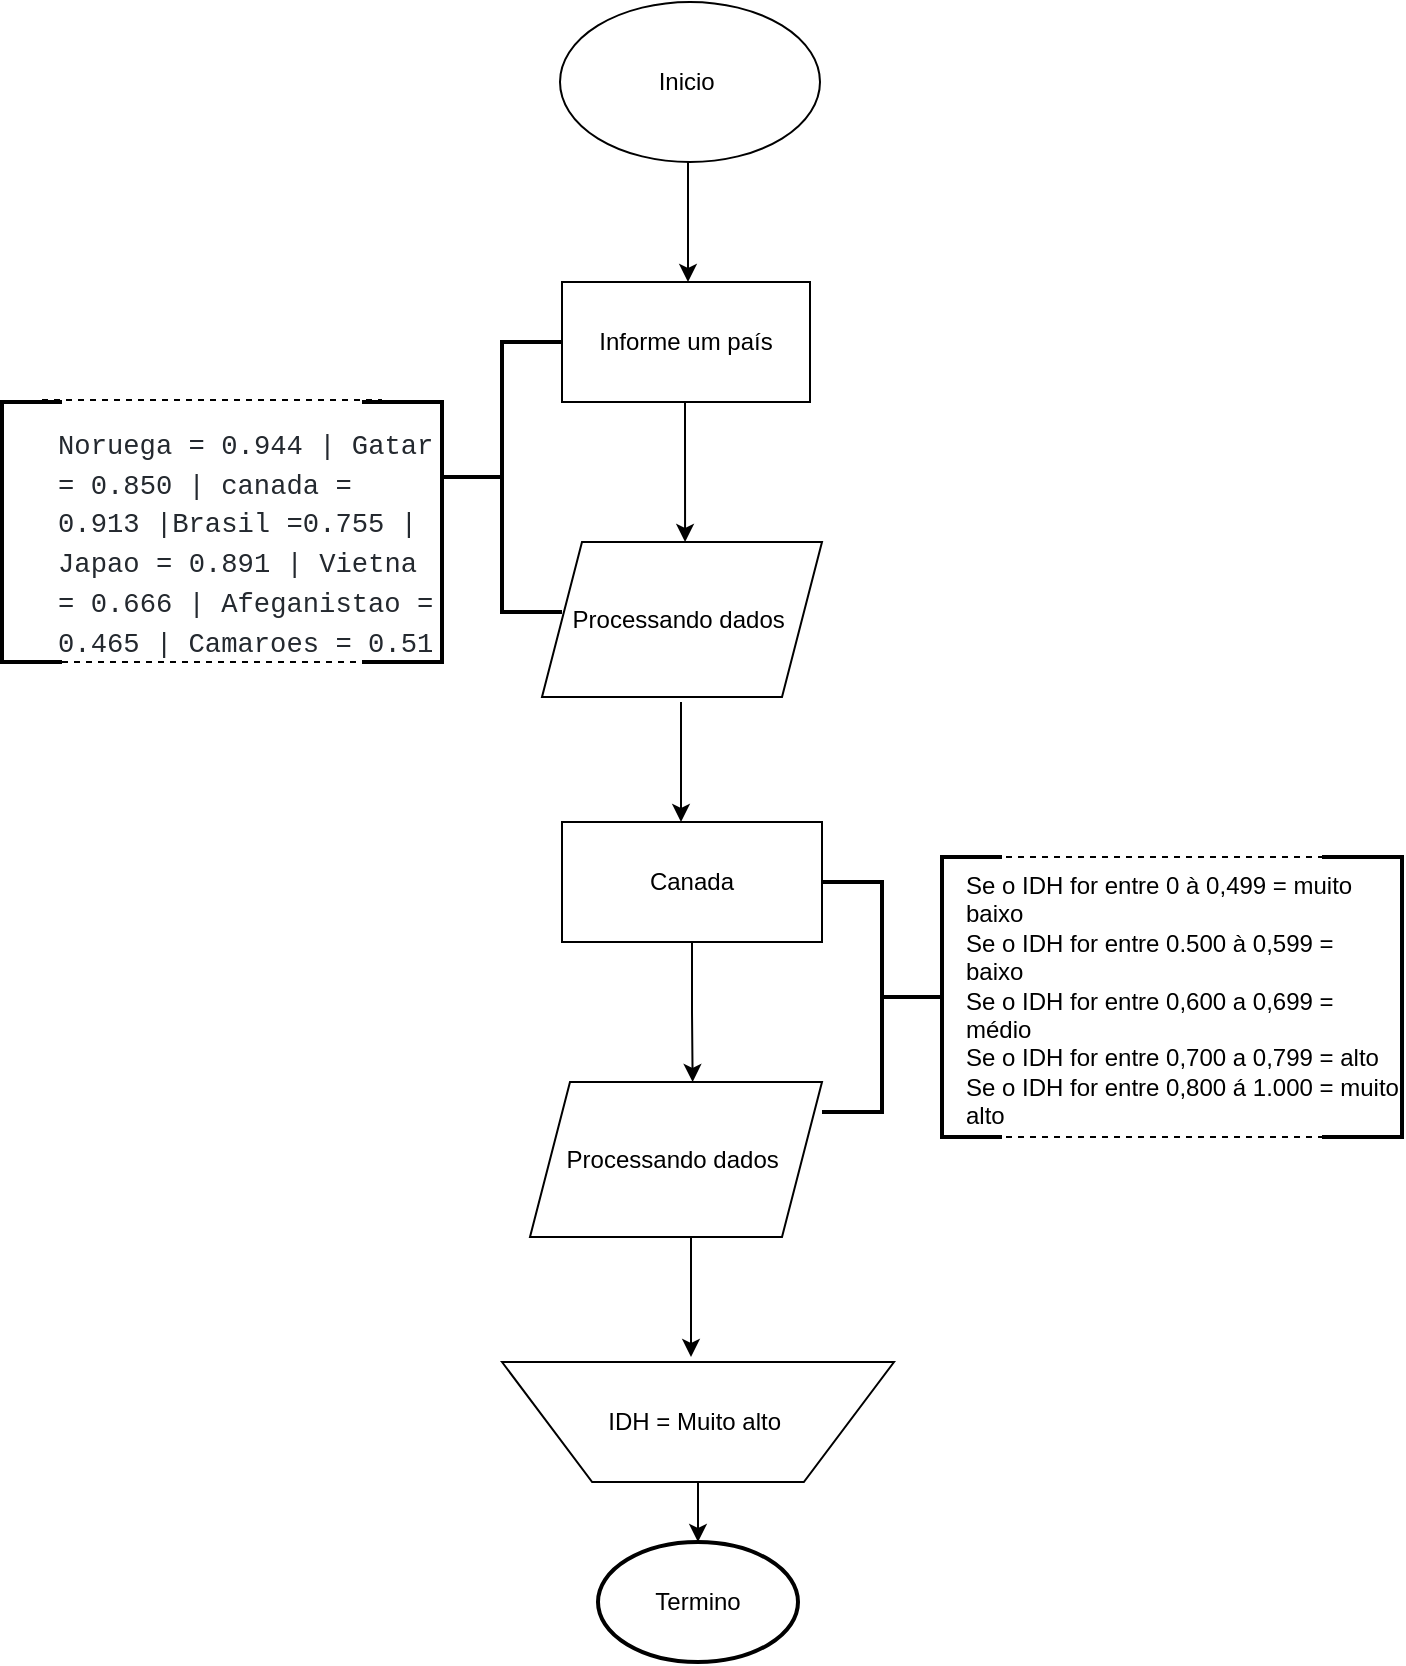 <mxfile version="20.2.7" type="github"><diagram id="yGL5XoK8wCk4JKw8N-B0" name="Página-1"><mxGraphModel dx="1038" dy="571" grid="1" gridSize="10" guides="1" tooltips="1" connect="1" arrows="1" fold="1" page="1" pageScale="1" pageWidth="827" pageHeight="1169" math="0" shadow="0"><root><mxCell id="0"/><mxCell id="1" parent="0"/><mxCell id="tWRKfnwWPInUcNrWuWfE-1" value="Inicio&amp;nbsp;" style="ellipse;whiteSpace=wrap;html=1;" vertex="1" parent="1"><mxGeometry x="349" y="30" width="130" height="80" as="geometry"/></mxCell><mxCell id="tWRKfnwWPInUcNrWuWfE-2" value="" style="endArrow=classic;html=1;rounded=0;" edge="1" parent="1"><mxGeometry width="50" height="50" relative="1" as="geometry"><mxPoint x="413" y="110" as="sourcePoint"/><mxPoint x="413" y="170" as="targetPoint"/><Array as="points"><mxPoint x="413" y="121"/></Array></mxGeometry></mxCell><mxCell id="tWRKfnwWPInUcNrWuWfE-3" value="Processando dados&amp;nbsp;" style="shape=parallelogram;perimeter=parallelogramPerimeter;whiteSpace=wrap;html=1;fixedSize=1;" vertex="1" parent="1"><mxGeometry x="340" y="300" width="140" height="77.5" as="geometry"/></mxCell><mxCell id="tWRKfnwWPInUcNrWuWfE-4" value="Informe um país" style="rounded=0;whiteSpace=wrap;html=1;" vertex="1" parent="1"><mxGeometry x="350" y="170" width="124" height="60" as="geometry"/></mxCell><mxCell id="tWRKfnwWPInUcNrWuWfE-7" value="" style="endArrow=classic;html=1;rounded=0;entryX=0.511;entryY=0;entryDx=0;entryDy=0;entryPerimeter=0;" edge="1" parent="1" target="tWRKfnwWPInUcNrWuWfE-3"><mxGeometry width="50" height="50" relative="1" as="geometry"><mxPoint x="411.5" y="230" as="sourcePoint"/><mxPoint x="411.5" y="290" as="targetPoint"/><Array as="points"><mxPoint x="411.5" y="241"/></Array></mxGeometry></mxCell><mxCell id="tWRKfnwWPInUcNrWuWfE-46" style="edgeStyle=orthogonalEdgeStyle;rounded=0;orthogonalLoop=1;jettySize=auto;html=1;exitX=0.5;exitY=1;exitDx=0;exitDy=0;" edge="1" parent="1" source="tWRKfnwWPInUcNrWuWfE-8" target="tWRKfnwWPInUcNrWuWfE-47"><mxGeometry relative="1" as="geometry"><mxPoint x="418" y="830" as="targetPoint"/></mxGeometry></mxCell><mxCell id="tWRKfnwWPInUcNrWuWfE-8" value="IDH = Muito alto&amp;nbsp;" style="verticalLabelPosition=middle;verticalAlign=middle;html=1;shape=trapezoid;perimeter=trapezoidPerimeter;whiteSpace=wrap;size=0.23;arcSize=10;flipV=1;labelPosition=center;align=center;" vertex="1" parent="1"><mxGeometry x="320" y="710" width="196" height="60" as="geometry"/></mxCell><mxCell id="tWRKfnwWPInUcNrWuWfE-9" value="" style="endArrow=classic;html=1;rounded=0;" edge="1" parent="1"><mxGeometry width="50" height="50" relative="1" as="geometry"><mxPoint x="409.5" y="380" as="sourcePoint"/><mxPoint x="409.5" y="440" as="targetPoint"/><Array as="points"><mxPoint x="409.5" y="391"/><mxPoint x="409.5" y="410"/></Array></mxGeometry></mxCell><mxCell id="tWRKfnwWPInUcNrWuWfE-13" value="" style="strokeWidth=2;html=1;shape=mxgraph.flowchart.annotation_1;align=left;pointerEvents=1;" vertex="1" parent="1"><mxGeometry x="70" y="230" width="30" height="130" as="geometry"/></mxCell><mxCell id="tWRKfnwWPInUcNrWuWfE-15" value="" style="strokeWidth=2;html=1;shape=mxgraph.flowchart.annotation_1;align=left;pointerEvents=1;rotation=-180;" vertex="1" parent="1"><mxGeometry x="250" y="230" width="40" height="130" as="geometry"/></mxCell><mxCell id="tWRKfnwWPInUcNrWuWfE-17" value="" style="endArrow=none;dashed=1;html=1;rounded=0;exitX=1;exitY=0;exitDx=0;exitDy=0;exitPerimeter=0;" edge="1" parent="1"><mxGeometry width="50" height="50" relative="1" as="geometry"><mxPoint x="100" y="360" as="sourcePoint"/><mxPoint x="270" y="360" as="targetPoint"/></mxGeometry></mxCell><mxCell id="tWRKfnwWPInUcNrWuWfE-19" value="&lt;pre style=&quot;box-sizing: border-box; font-family: ui-monospace, SFMono-Regular, &amp;quot;SF Mono&amp;quot;, Menlo, Consolas, &amp;quot;Liberation Mono&amp;quot;, monospace; font-size: 13.6px; margin-top: 0px; margin-bottom: 0px; overflow-wrap: normal; padding: 16px; overflow: auto; line-height: 1.45; background-color: var(--color-canvas-subtle); border-radius: 6px; word-break: normal; color: rgb(36, 41, 47); font-style: normal; font-variant-ligatures: normal; font-variant-caps: normal; font-weight: 400; letter-spacing: normal; orphans: 2; text-align: start; text-indent: 0px; text-transform: none; widows: 2; word-spacing: 0px; -webkit-text-stroke-width: 0px; text-decoration-thickness: initial; text-decoration-style: initial; text-decoration-color: initial;&quot;&gt;&lt;span style=&quot;box-sizing: border-box;&quot; class=&quot;pl-s1&quot;&gt;Noruega&lt;/span&gt; &lt;span style=&quot;box-sizing: border-box; color: var(--color-prettylights-syntax-constant);&quot; class=&quot;pl-c1&quot;&gt;=&lt;/span&gt; &lt;span style=&quot;box-sizing: border-box; color: var(--color-prettylights-syntax-constant);&quot; class=&quot;pl-c1&quot;&gt;0.944 | &lt;/span&gt;G&lt;span style=&quot;background-color: var(--color-canvas-subtle); white-space: normal;&quot;&gt;atar&lt;/span&gt;&lt;span style=&quot;background-color: var(--color-canvas-subtle); white-space: normal;&quot;&gt; &lt;/span&gt;&lt;span style=&quot;background-color: var(--color-canvas-subtle); color: var(--color-prettylights-syntax-constant); white-space: normal; box-sizing: border-box;&quot; class=&quot;pl-c1&quot;&gt;=&lt;/span&gt;&lt;span style=&quot;background-color: var(--color-canvas-subtle); white-space: normal;&quot;&gt; &lt;/span&gt;&lt;span style=&quot;background-color: var(--color-canvas-subtle); color: var(--color-prettylights-syntax-constant); white-space: normal; box-sizing: border-box;&quot; class=&quot;pl-c1&quot;&gt;0.850 |&amp;nbsp;&lt;/span&gt;canada&lt;span style=&quot;background-color: var(--color-canvas-subtle); white-space: normal;&quot;&gt; &lt;/span&gt;&lt;span style=&quot;background-color: var(--color-canvas-subtle); color: var(--color-prettylights-syntax-constant); white-space: normal; box-sizing: border-box;&quot; class=&quot;pl-c1&quot;&gt;=&lt;/span&gt;&lt;span style=&quot;background-color: var(--color-canvas-subtle); white-space: normal;&quot;&gt; &lt;/span&gt;&lt;span style=&quot;background-color: var(--color-canvas-subtle); color: var(--color-prettylights-syntax-constant); white-space: normal; box-sizing: border-box;&quot; class=&quot;pl-c1&quot;&gt;0.913 |B&lt;/span&gt;rasil&lt;span style=&quot;background-color: var(--color-canvas-subtle); white-space: normal;&quot;&gt; &lt;/span&gt;&lt;span style=&quot;background-color: var(--color-canvas-subtle); color: var(--color-prettylights-syntax-constant); white-space: normal; box-sizing: border-box;&quot; class=&quot;pl-c1&quot;&gt;=&lt;/span&gt;&lt;span style=&quot;background-color: var(--color-canvas-subtle); color: var(--color-prettylights-syntax-constant); white-space: normal; box-sizing: border-box;&quot; class=&quot;pl-c1&quot;&gt;0.755 | J&lt;/span&gt;apao&lt;span style=&quot;background-color: var(--color-canvas-subtle); white-space: normal;&quot;&gt; &lt;/span&gt;&lt;span style=&quot;background-color: var(--color-canvas-subtle); color: var(--color-prettylights-syntax-constant); white-space: normal; box-sizing: border-box;&quot; class=&quot;pl-c1&quot;&gt;=&lt;/span&gt;&lt;span style=&quot;background-color: var(--color-canvas-subtle); white-space: normal;&quot;&gt; &lt;/span&gt;&lt;span style=&quot;background-color: var(--color-canvas-subtle); color: var(--color-prettylights-syntax-constant); white-space: normal; box-sizing: border-box;&quot; class=&quot;pl-c1&quot;&gt;0.891 | V&lt;/span&gt;ietna&lt;span style=&quot;background-color: var(--color-canvas-subtle); white-space: normal;&quot;&gt; &lt;/span&gt;&lt;span style=&quot;background-color: var(--color-canvas-subtle); color: var(--color-prettylights-syntax-constant); white-space: normal; box-sizing: border-box;&quot; class=&quot;pl-c1&quot;&gt;=&lt;/span&gt;&lt;span style=&quot;background-color: var(--color-canvas-subtle); white-space: normal;&quot;&gt; &lt;/span&gt;&lt;span style=&quot;background-color: var(--color-canvas-subtle); color: var(--color-prettylights-syntax-constant); white-space: normal; box-sizing: border-box;&quot; class=&quot;pl-c1&quot;&gt;0.666 | A&lt;/span&gt;feganistao&lt;span style=&quot;background-color: var(--color-canvas-subtle); white-space: normal;&quot;&gt; &lt;/span&gt;&lt;span style=&quot;background-color: var(--color-canvas-subtle); color: var(--color-prettylights-syntax-constant); white-space: normal; box-sizing: border-box;&quot; class=&quot;pl-c1&quot;&gt;=&lt;/span&gt;&lt;span style=&quot;background-color: var(--color-canvas-subtle); white-space: normal;&quot;&gt; &lt;/span&gt;&lt;span style=&quot;background-color: var(--color-canvas-subtle); color: var(--color-prettylights-syntax-constant); white-space: normal; box-sizing: border-box;&quot; class=&quot;pl-c1&quot;&gt;0.465 | C&lt;/span&gt;amaroes&lt;span style=&quot;background-color: var(--color-canvas-subtle); white-space: normal;&quot;&gt; &lt;/span&gt;&lt;span style=&quot;background-color: var(--color-canvas-subtle); color: var(--color-prettylights-syntax-constant); white-space: normal; box-sizing: border-box;&quot; class=&quot;pl-c1&quot;&gt;=&lt;/span&gt;&lt;span style=&quot;background-color: var(--color-canvas-subtle); white-space: normal;&quot;&gt; &lt;/span&gt;&lt;span style=&quot;background-color: var(--color-canvas-subtle); color: var(--color-prettylights-syntax-constant); white-space: normal; box-sizing: border-box;&quot; class=&quot;pl-c1&quot;&gt;0.51&lt;/span&gt;&lt;/pre&gt;" style="text;whiteSpace=wrap;html=1;" vertex="1" parent="1"><mxGeometry x="80" y="220" width="190" height="130" as="geometry"/></mxCell><mxCell id="tWRKfnwWPInUcNrWuWfE-20" value="" style="strokeWidth=2;html=1;shape=mxgraph.flowchart.annotation_1;align=left;pointerEvents=1;" vertex="1" parent="1"><mxGeometry x="540" y="457.5" width="30" height="140" as="geometry"/></mxCell><mxCell id="tWRKfnwWPInUcNrWuWfE-24" value="" style="strokeWidth=2;html=1;shape=mxgraph.flowchart.annotation_1;align=left;pointerEvents=1;rotation=-180;" vertex="1" parent="1"><mxGeometry x="730" y="457.5" width="40" height="140" as="geometry"/></mxCell><mxCell id="tWRKfnwWPInUcNrWuWfE-25" value="" style="endArrow=none;dashed=1;html=1;rounded=0;exitX=1;exitY=0;exitDx=0;exitDy=0;exitPerimeter=0;" edge="1" parent="1"><mxGeometry width="50" height="50" relative="1" as="geometry"><mxPoint x="560" y="457.5" as="sourcePoint"/><mxPoint x="730" y="457.5" as="targetPoint"/></mxGeometry></mxCell><mxCell id="tWRKfnwWPInUcNrWuWfE-26" value="Se o IDH for entre 0 à 0,499 = muito baixo&lt;br&gt;Se o IDH for entre 0.500 à 0,599 = baixo&amp;nbsp;&lt;br&gt;Se o IDH for entre 0,600 a 0,699 = médio&amp;nbsp;&lt;br&gt;Se o IDH for entre 0,700 a 0,799 = alto&amp;nbsp;&lt;br&gt;Se o IDH for entre 0,800 á 1.000 = muito alto&amp;nbsp;" style="text;whiteSpace=wrap;html=1;" vertex="1" parent="1"><mxGeometry x="550" y="457.5" width="220" height="130" as="geometry"/></mxCell><mxCell id="tWRKfnwWPInUcNrWuWfE-28" value="" style="endArrow=none;dashed=1;html=1;rounded=0;exitX=1;exitY=0;exitDx=0;exitDy=0;exitPerimeter=0;" edge="1" parent="1"><mxGeometry width="50" height="50" relative="1" as="geometry"><mxPoint x="90" y="229" as="sourcePoint"/><mxPoint x="260" y="229" as="targetPoint"/></mxGeometry></mxCell><mxCell id="tWRKfnwWPInUcNrWuWfE-29" value="" style="strokeWidth=2;html=1;shape=mxgraph.flowchart.annotation_2;align=left;labelPosition=right;pointerEvents=1;" vertex="1" parent="1"><mxGeometry x="290" y="200" width="60" height="135" as="geometry"/></mxCell><mxCell id="tWRKfnwWPInUcNrWuWfE-42" style="edgeStyle=orthogonalEdgeStyle;rounded=0;orthogonalLoop=1;jettySize=auto;html=1;exitX=0.5;exitY=1;exitDx=0;exitDy=0;entryX=0.557;entryY=0;entryDx=0;entryDy=0;entryPerimeter=0;" edge="1" parent="1" source="tWRKfnwWPInUcNrWuWfE-30" target="tWRKfnwWPInUcNrWuWfE-39"><mxGeometry relative="1" as="geometry"/></mxCell><mxCell id="tWRKfnwWPInUcNrWuWfE-30" value="Canada" style="rounded=0;whiteSpace=wrap;html=1;" vertex="1" parent="1"><mxGeometry x="350" y="440" width="130" height="60" as="geometry"/></mxCell><mxCell id="tWRKfnwWPInUcNrWuWfE-35" value="" style="endArrow=none;dashed=1;html=1;rounded=0;exitX=1;exitY=0;exitDx=0;exitDy=0;exitPerimeter=0;" edge="1" parent="1"><mxGeometry width="50" height="50" relative="1" as="geometry"><mxPoint x="560" y="597.5" as="sourcePoint"/><mxPoint x="730" y="597.5" as="targetPoint"/></mxGeometry></mxCell><mxCell id="tWRKfnwWPInUcNrWuWfE-39" value="Processando dados&amp;nbsp;" style="shape=parallelogram;perimeter=parallelogramPerimeter;whiteSpace=wrap;html=1;fixedSize=1;" vertex="1" parent="1"><mxGeometry x="334" y="570" width="146" height="77.5" as="geometry"/></mxCell><mxCell id="tWRKfnwWPInUcNrWuWfE-43" value="" style="strokeWidth=2;html=1;shape=mxgraph.flowchart.annotation_2;align=left;labelPosition=right;pointerEvents=1;rotation=-180;" vertex="1" parent="1"><mxGeometry x="480" y="470" width="60" height="115" as="geometry"/></mxCell><mxCell id="tWRKfnwWPInUcNrWuWfE-45" value="" style="endArrow=classic;html=1;rounded=0;" edge="1" parent="1"><mxGeometry width="50" height="50" relative="1" as="geometry"><mxPoint x="414.5" y="647.5" as="sourcePoint"/><mxPoint x="414.5" y="707.5" as="targetPoint"/></mxGeometry></mxCell><mxCell id="tWRKfnwWPInUcNrWuWfE-47" value="Termino" style="strokeWidth=2;html=1;shape=mxgraph.flowchart.start_1;whiteSpace=wrap;" vertex="1" parent="1"><mxGeometry x="368" y="800" width="100" height="60" as="geometry"/></mxCell></root></mxGraphModel></diagram></mxfile>